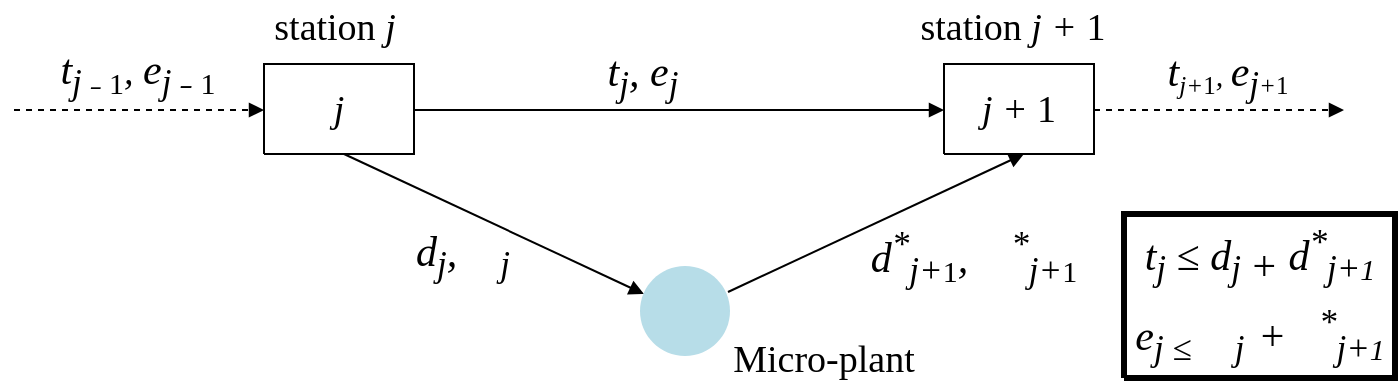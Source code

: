 <mxfile version="13.7.9" type="device"><diagram id="tXvN12axVd89JWTqOSuw" name="Page-1"><mxGraphModel dx="776" dy="595" grid="1" gridSize="10" guides="1" tooltips="1" connect="1" arrows="1" fold="1" page="1" pageScale="1" pageWidth="827" pageHeight="1169" math="0" shadow="0"><root><mxCell id="0"/><mxCell id="1" parent="0"/><mxCell id="TPerrukfrgjLcvw5JhhK-1" style="vsdxID=75;edgeStyle=none;startArrow=none;endArrow=block;startSize=5;endSize=5;spacingTop=0;spacingBottom=0;spacingLeft=0;spacingRight=0;verticalAlign=middle;html=1;labelBackgroundColor=#ffffff;rounded=0;" parent="1" edge="1"><mxGeometry relative="1" as="geometry"><mxPoint x="-1" as="offset"/><Array as="points"/><mxPoint x="264" y="678" as="sourcePoint"/><mxPoint x="530" y="678" as="targetPoint"/></mxGeometry></mxCell><mxCell id="TPerrukfrgjLcvw5JhhK-2" style="vsdxID=87;edgeStyle=none;startArrow=none;endArrow=block;startSize=5;endSize=5;spacingTop=0;spacingBottom=0;spacingLeft=0;spacingRight=0;verticalAlign=middle;html=1;labelBackgroundColor=#ffffff;rounded=0;" parent="1" edge="1"><mxGeometry relative="1" as="geometry"><Array as="points"/><mxPoint x="422" y="769" as="sourcePoint"/><mxPoint x="570" y="700" as="targetPoint"/></mxGeometry></mxCell><mxCell id="TPerrukfrgjLcvw5JhhK-3" style="vsdxID=86;edgeStyle=none;startArrow=none;endArrow=block;startSize=5;endSize=5;spacingTop=0;spacingBottom=0;spacingLeft=0;spacingRight=0;verticalAlign=middle;html=1;labelBackgroundColor=#ffffff;rounded=0;" parent="1" edge="1"><mxGeometry relative="1" as="geometry"><Array as="points"/><mxPoint x="230" y="700" as="sourcePoint"/><mxPoint x="380" y="770" as="targetPoint"/></mxGeometry></mxCell><mxCell id="TPerrukfrgjLcvw5JhhK-4" style="vsdxID=99;edgeStyle=none;dashed=1;startArrow=none;endArrow=block;startSize=5;endSize=5;spacingTop=0;spacingBottom=0;spacingLeft=0;spacingRight=0;verticalAlign=middle;html=1;labelBackgroundColor=#ffffff;rounded=0;" parent="1" edge="1"><mxGeometry relative="1" as="geometry"><mxPoint as="offset"/><Array as="points"/><mxPoint x="605" y="678" as="sourcePoint"/><mxPoint x="730" y="678" as="targetPoint"/></mxGeometry></mxCell><mxCell id="TPerrukfrgjLcvw5JhhK-5" style="vsdxID=101;edgeStyle=none;dashed=1;startArrow=none;endArrow=block;startSize=5;endSize=5;spacingTop=0;spacingBottom=0;spacingLeft=0;spacingRight=0;verticalAlign=middle;html=1;labelBackgroundColor=#ffffff;rounded=0;" parent="1" edge="1"><mxGeometry relative="1" as="geometry"><mxPoint as="offset"/><Array as="points"/><mxPoint x="65" y="678" as="sourcePoint"/><mxPoint x="190" y="678" as="targetPoint"/></mxGeometry></mxCell><mxCell id="TPerrukfrgjLcvw5JhhK-6" value="&lt;font style=&quot;font-size:19px;font-family:Times New Roman;color:#000000;direction:ltr;letter-spacing:0px;line-height:120%;opacity:1&quot;&gt;&lt;i&gt;j&lt;/i&gt;&lt;/font&gt;&lt;font style=&quot;font-size:19px;font-family:Monotype Corsiva;color:#000000;direction:ltr;letter-spacing:0px;line-height:120%;opacity:1&quot;&gt;&lt;br/&gt;&lt;/font&gt;" style="verticalAlign=middle;align=center;vsdxID=40;fillColor=#FFFFFF;gradientColor=none;shape=stencil(nZBLDoAgDERP0z3SIyjew0SURgSD+Lu9kMZoXLhwN9O+tukAlrNpJg1SzDH4QW/URgNYgZTkjA4UkwJUgGXng+6DX1zLfmoymdXo17xh5zmRJ6Q42BWCfc2oJfdAr+Yv+AP9Cb7OJ3H/2JG1HNGz/84klThPVCc=);labelBackgroundColor=none;rounded=0;html=1;whiteSpace=wrap;" parent="1" vertex="1"><mxGeometry x="190" y="655" width="75" height="45" as="geometry"/></mxCell><mxCell id="TPerrukfrgjLcvw5JhhK-7" value="&lt;font style=&quot;font-size:19px;font-family:Times New Roman;color:#000000;direction:ltr;letter-spacing:0px;line-height:120%;opacity:1&quot;&gt;&lt;i&gt;j + &lt;/i&gt;&lt;/font&gt;&lt;font style=&quot;font-size:19px;font-family:Times New Roman;color:#000000;direction:ltr;letter-spacing:0px;line-height:120%;opacity:1&quot;&gt;1&lt;/font&gt;&lt;font style=&quot;font-size:19px;font-family:Monotype Corsiva;color:#000000;direction:ltr;letter-spacing:0px;line-height:120%;opacity:1&quot;&gt;&lt;i&gt;&lt;br/&gt;&lt;/i&gt;&lt;/font&gt;" style="verticalAlign=middle;align=center;vsdxID=44;fillColor=#FFFFFF;gradientColor=none;shape=stencil(nZBLDoAgDERP0z3SIyjew0SURgSD+Lu9kMZoXLhwN9O+tukAlrNpJg1SzDH4QW/URgNYgZTkjA4UkwJUgGXng+6DX1zLfmoymdXo17xh5zmRJ6Q42BWCfc2oJfdAr+Yv+AP9Cb7OJ3H/2JG1HNGz/84klThPVCc=);labelBackgroundColor=none;rounded=0;html=1;whiteSpace=wrap;" parent="1" vertex="1"><mxGeometry x="530" y="655" width="75" height="45" as="geometry"/></mxCell><mxCell id="TPerrukfrgjLcvw5JhhK-8" style="vsdxID=51;fillColor=#b7dde8;gradientColor=none;shape=stencil(vVHLDsIgEPwajiQI6RfU+h8bu22JCGRB2/69kG1iazx58DazM/vIjjBtmiCi0CplCjecbZ8nYc5Ca+snJJsLEqYTph0C4Ujh4XvmEaqzont41gkL96naodXKrGF6YSfQtUi0OXXDVlqPfJNP6usotUhYbJIUMmQb/GGrAxpRljVycDBuc1hKM2LclX8/7H9nFfB+82Cd45T2+mcspcSRmu4F);labelBackgroundColor=none;rounded=0;html=1;whiteSpace=wrap;strokeColor=none;" parent="1" vertex="1"><mxGeometry x="378" y="756" width="45" height="45" as="geometry"/></mxCell><mxCell id="TPerrukfrgjLcvw5JhhK-9" value="&lt;font style=&quot;font-size: 19px ; font-family: &amp;#34;calibri&amp;#34; ; color: #000000 ; direction: ltr ; letter-spacing: 0px ; line-height: 120% ; opacity: 1&quot;&gt;Micro-plant&lt;br&gt;&lt;/font&gt;" style="verticalAlign=middle;align=center;vsdxID=74;fillColor=none;gradientColor=none;shape=stencil(nZBLDoAgDERP0z3SIyjew0SURgSD+Lu9kMZoXLhwN9O+tukAlrNpJg1SzDH4QW/URgNYgZTkjA4UkwJUgGXng+6DX1zLfmoymdXo17xh5zmRJ6Q42BWCfc2oJfdAr+Yv+AP9Cb7OJ3H/2JG1HNGz/84klThPVCc=);strokeColor=none;labelBackgroundColor=none;rounded=0;html=1;whiteSpace=wrap;" parent="1" vertex="1"><mxGeometry x="413" y="789" width="114" height="28" as="geometry"/></mxCell><mxCell id="TPerrukfrgjLcvw5JhhK-10" value="&lt;font style=&quot;font-size:19px;font-family:Calibri;color:#000000;direction:ltr;letter-spacing:0px;line-height:120%;opacity:1&quot;&gt;station &lt;/font&gt;&lt;font style=&quot;font-size:19px;font-family:Times New Roman;color:#000000;direction:ltr;letter-spacing:0px;line-height:120%;opacity:1&quot;&gt;&lt;i&gt;j&lt;/i&gt;&lt;/font&gt;&lt;font style=&quot;font-size:19px;font-family:Times New Roman;color:#000000;direction:ltr;letter-spacing:0px;line-height:120%;opacity:1&quot;&gt;&lt;i&gt;&lt;br/&gt;&lt;/i&gt;&lt;/font&gt;" style="verticalAlign=middle;align=center;vsdxID=80;fillColor=none;gradientColor=none;shape=stencil(nZBLDoAgDERP0z3SIyjew0SURgSD+Lu9kMZoXLhwN9O+tukAlrNpJg1SzDH4QW/URgNYgZTkjA4UkwJUgGXng+6DX1zLfmoymdXo17xh5zmRJ6Q42BWCfc2oJfdAr+Yv+AP9Cb7OJ3H/2JG1HNGz/84klThPVCc=);strokeColor=none;labelBackgroundColor=none;rounded=0;html=1;whiteSpace=wrap;" parent="1" vertex="1"><mxGeometry x="176" y="623" width="99" height="28" as="geometry"/></mxCell><mxCell id="TPerrukfrgjLcvw5JhhK-11" value="&lt;font style=&quot;font-size:19px;font-family:Calibri;color:#000000;direction:ltr;letter-spacing:0px;line-height:120%;opacity:1&quot;&gt;station &lt;/font&gt;&lt;font style=&quot;font-size:19px;font-family:Times New Roman;color:#000000;direction:ltr;letter-spacing:0px;line-height:120%;opacity:1&quot;&gt;&lt;i&gt;j + &lt;/i&gt;&lt;/font&gt;&lt;font style=&quot;font-size:19px;font-family:Times New Roman;color:#000000;direction:ltr;letter-spacing:0px;line-height:120%;opacity:1&quot;&gt;1&lt;/font&gt;&lt;font style=&quot;font-size:19px;font-family:Themed;color:#000000;direction:ltr;letter-spacing:0px;line-height:120%;opacity:1&quot;&gt;&lt;br/&gt;&lt;/font&gt;" style="verticalAlign=middle;align=center;vsdxID=84;fillColor=none;gradientColor=none;shape=stencil(nZBLDoAgDERP0z3SIyjew0SURgSD+Lu9kMZoXLhwN9O+tukAlrNpJg1SzDH4QW/URgNYgZTkjA4UkwJUgGXng+6DX1zLfmoymdXo17xh5zmRJ6Q42BWCfc2oJfdAr+Yv+AP9Cb7OJ3H/2JG1HNGz/84klThPVCc=);strokeColor=none;labelBackgroundColor=none;rounded=0;html=1;whiteSpace=wrap;" parent="1" vertex="1"><mxGeometry x="490" y="623" width="149" height="28" as="geometry"/></mxCell><mxCell id="TPerrukfrgjLcvw5JhhK-12" value="&lt;font style=&quot;font-size:21px;font-family:Times New Roman;color:#000000;direction:ltr;letter-spacing:0px;line-height:120%;opacity:1&quot;&gt;&lt;i&gt;t&lt;/i&gt;&lt;/font&gt;&lt;font style=&quot;font-size:21px;font-family:Times New Roman;color:#000000;direction:ltr;letter-spacing:0px;line-height:120%;opacity:1&quot;&gt;&lt;i&gt;&lt;sub&gt;j&lt;/sub&gt;&lt;/i&gt;&lt;/font&gt;&lt;font style=&quot;font-size:21px;font-family:Times New Roman;color:#000000;direction:ltr;letter-spacing:0px;line-height:120%;opacity:1&quot;&gt;&lt;i&gt;, &lt;/i&gt;&lt;/font&gt;&lt;font style=&quot;font-size:21px;font-family:Times New Roman;color:#000000;direction:ltr;letter-spacing:0px;line-height:120%;opacity:1&quot;&gt;&lt;i&gt;e&lt;/i&gt;&lt;/font&gt;&lt;font style=&quot;font-size:21px;font-family:Times New Roman;color:#000000;direction:ltr;letter-spacing:0px;line-height:120%;opacity:1&quot;&gt;&lt;i&gt;&lt;sub&gt;j&lt;/sub&gt;&lt;/i&gt;&lt;/font&gt;&lt;font style=&quot;font-size:21px;font-family:Times New Roman;color:#000000;direction:ltr;letter-spacing:0px;line-height:120%;opacity:1&quot;&gt;&lt;i&gt;&lt;br/&gt;&lt;/i&gt;&lt;/font&gt;" style="verticalAlign=middle;align=center;vsdxID=91;fillColor=none;gradientColor=none;shape=stencil(nZBLDoAgDERP0z3SIyjew0SURgSD+Lu9kMZoXLhwN9O+tukAlrNpJg1SzDH4QW/URgNYgZTkjA4UkwJUgGXng+6DX1zLfmoymdXo17xh5zmRJ6Q42BWCfc2oJfdAr+Yv+AP9Cb7OJ3H/2JG1HNGz/84klThPVCc=);strokeColor=none;labelBackgroundColor=none;rounded=0;html=1;whiteSpace=wrap;" parent="1" vertex="1"><mxGeometry x="350" y="648" width="59" height="28" as="geometry"/></mxCell><mxCell id="TPerrukfrgjLcvw5JhhK-13" value="&lt;font style=&quot;font-size:21px;font-family:Times New Roman;color:#000000;direction:ltr;letter-spacing:0px;line-height:120%;opacity:1&quot;&gt;&lt;i&gt;d&lt;/i&gt;&lt;/font&gt;&lt;font style=&quot;font-size:21px;font-family:Times New Roman;color:#000000;direction:ltr;letter-spacing:0px;line-height:120%;opacity:1&quot;&gt;&lt;i&gt;&lt;sub&gt;j&lt;/sub&gt;&lt;/i&gt;&lt;/font&gt;&lt;font style=&quot;font-size:21px;font-family:Times New Roman;color:#000000;direction:ltr;letter-spacing:0px;line-height:120%;opacity:1&quot;&gt;&lt;i&gt;, &lt;/i&gt;&lt;/font&gt;&lt;font style=&quot;font-size:21px;font-family:Symbol;color:#000000;direction:ltr;letter-spacing:0px;line-height:120%;opacity:1&quot;&gt;&lt;i&gt;&lt;/i&gt;&lt;/font&gt;&lt;font style=&quot;font-size:21px;font-family:Times New Roman;color:#000000;direction:ltr;letter-spacing:0px;line-height:120%;opacity:1&quot;&gt;&lt;i&gt;&lt;sub&gt;j&lt;/sub&gt;&lt;/i&gt;&lt;/font&gt;&lt;font style=&quot;font-size:21px;font-family:Times New Roman;color:#000000;direction:ltr;letter-spacing:0px;line-height:120%;opacity:1&quot;&gt;&lt;i&gt;&lt;br/&gt;&lt;/i&gt;&lt;/font&gt;" style="verticalAlign=middle;align=center;vsdxID=95;fillColor=none;gradientColor=none;shape=stencil(nZBLDoAgDERP0z3SIyjew0SURgSD+Lu9kMZoXLhwN9O+tukAlrNpJg1SzDH4QW/URgNYgZTkjA4UkwJUgGXng+6DX1zLfmoymdXo17xh5zmRJ6Q42BWCfc2oJfdAr+Yv+AP9Cb7OJ3H/2JG1HNGz/84klThPVCc=);strokeColor=none;labelBackgroundColor=none;rounded=0;html=1;whiteSpace=wrap;" parent="1" vertex="1"><mxGeometry x="260" y="738" width="59" height="28" as="geometry"/></mxCell><mxCell id="TPerrukfrgjLcvw5JhhK-14" value="&lt;font style=&quot;font-size: 21px ; font-family: &amp;#34;times new roman&amp;#34; ; color: #000000 ; direction: ltr ; letter-spacing: 0px ; line-height: 120% ; opacity: 1&quot;&gt;&lt;i&gt;d&lt;/i&gt;&lt;/font&gt;&lt;font style=&quot;font-size: 21px ; font-family: &amp;#34;times new roman&amp;#34; ; color: #000000 ; direction: ltr ; letter-spacing: 0px ; line-height: 120% ; opacity: 1&quot;&gt;&lt;i&gt;&lt;sup&gt;*&lt;/sup&gt;&lt;/i&gt;&lt;/font&gt;&lt;font style=&quot;font-size: 21px ; font-family: &amp;#34;times new roman&amp;#34; ; color: #000000 ; direction: ltr ; letter-spacing: 0px ; line-height: 120% ; opacity: 1&quot;&gt;&lt;i&gt;&lt;sub&gt;j+&lt;/sub&gt;&lt;/i&gt;&lt;/font&gt;&lt;font style=&quot;font-size: 21px ; font-family: &amp;#34;times new roman&amp;#34; ; color: #000000 ; direction: ltr ; letter-spacing: 0px ; line-height: 120% ; opacity: 1&quot; size=&quot;1&quot;&gt;&lt;sub style=&quot;font-size: 15px&quot;&gt;1&lt;/sub&gt;&lt;/font&gt;&lt;font style=&quot;font-size: 21px ; font-family: &amp;#34;times new roman&amp;#34; ; color: #000000 ; direction: ltr ; letter-spacing: 0px ; line-height: 120% ; opacity: 1&quot;&gt;&lt;i&gt;, &lt;/i&gt;&lt;/font&gt;&lt;font style=&quot;font-size: 21px ; font-family: &amp;#34;symbol&amp;#34; ; color: #000000 ; direction: ltr ; letter-spacing: 0px ; line-height: 120% ; opacity: 1&quot;&gt;&lt;i&gt;&lt;/i&gt;&lt;/font&gt;&lt;font style=&quot;font-size: 21px ; font-family: &amp;#34;symbol&amp;#34; ; color: #000000 ; direction: ltr ; letter-spacing: 0px ; line-height: 120% ; opacity: 1&quot;&gt;&lt;i&gt;&lt;sup&gt;*&lt;/sup&gt;&lt;/i&gt;&lt;/font&gt;&lt;font style=&quot;font-size: 21px ; font-family: &amp;#34;times new roman&amp;#34; ; color: #000000 ; direction: ltr ; letter-spacing: 0px ; line-height: 120% ; opacity: 1&quot;&gt;&lt;i&gt;&lt;sub&gt;j&lt;/sub&gt;&lt;/i&gt;&lt;/font&gt;&lt;font style=&quot;font-size: 21px ; font-family: &amp;#34;times new roman&amp;#34; ; color: #000000 ; direction: ltr ; letter-spacing: 0px ; line-height: 120% ; opacity: 1&quot;&gt;&lt;i&gt;&lt;sub&gt;+&lt;/sub&gt;&lt;/i&gt;&lt;/font&gt;&lt;font style=&quot;font-size: 21px ; font-family: &amp;#34;times new roman&amp;#34; ; color: #000000 ; direction: ltr ; letter-spacing: 0px ; line-height: 120% ; opacity: 1&quot; size=&quot;1&quot;&gt;&lt;sub style=&quot;font-size: 15px&quot;&gt;1&lt;/sub&gt;&lt;/font&gt;&lt;font style=&quot;font-size: 21px ; font-family: &amp;#34;times new roman&amp;#34; ; color: #000000 ; direction: ltr ; letter-spacing: 0px ; line-height: 120% ; opacity: 1&quot;&gt;&lt;i&gt;&lt;br&gt;&lt;/i&gt;&lt;/font&gt;" style="verticalAlign=middle;align=center;vsdxID=97;fillColor=none;gradientColor=none;shape=stencil(nZBLDoAgDERP0z3SIyjew0SURgSD+Lu9kMZoXLhwN9O+tukAlrNpJg1SzDH4QW/URgNYgZTkjA4UkwJUgGXng+6DX1zLfmoymdXo17xh5zmRJ6Q42BWCfc2oJfdAr+Yv+AP9Cb7OJ3H/2JG1HNGz/84klThPVCc=);strokeColor=none;labelBackgroundColor=none;rounded=0;html=1;whiteSpace=wrap;" parent="1" vertex="1"><mxGeometry x="480" y="738" width="130" height="28" as="geometry"/></mxCell><mxCell id="TPerrukfrgjLcvw5JhhK-15" value="&lt;font style=&quot;font-size: 21px ; font-family: &amp;#34;times new roman&amp;#34; ; color: #000000 ; direction: ltr ; letter-spacing: 0px ; line-height: 120% ; opacity: 1&quot;&gt;&lt;i&gt;t&lt;/i&gt;&lt;/font&gt;&lt;font style=&quot;font-size: 15px ; font-family: &amp;#34;times new roman&amp;#34; ; color: rgb(0 , 0 , 0) ; direction: ltr ; letter-spacing: 0px ; line-height: 120% ; opacity: 1&quot;&gt;&lt;i&gt;&lt;sub&gt;j+&lt;/sub&gt;&lt;/i&gt;&lt;/font&gt;&lt;font style=&quot;font-size: 15px ; font-family: &amp;#34;times new roman&amp;#34; ; color: rgb(0 , 0 , 0) ; direction: ltr ; letter-spacing: 0px ; line-height: 120% ; opacity: 1&quot;&gt;&lt;sub&gt;1&lt;/sub&gt;&lt;/font&gt;&lt;font style=&quot;font-size: 15px ; font-family: &amp;#34;times new roman&amp;#34; ; color: rgb(0 , 0 , 0) ; direction: ltr ; letter-spacing: 0px ; line-height: 120% ; opacity: 1&quot;&gt;&lt;i&gt;, &lt;/i&gt;&lt;/font&gt;&lt;font style=&quot;font-size: 21px ; font-family: &amp;#34;times new roman&amp;#34; ; color: #000000 ; direction: ltr ; letter-spacing: 0px ; line-height: 120% ; opacity: 1&quot;&gt;&lt;i&gt;e&lt;/i&gt;&lt;/font&gt;&lt;font style=&quot;font-size: 21px ; font-family: &amp;#34;times new roman&amp;#34; ; color: #000000 ; direction: ltr ; letter-spacing: 0px ; line-height: 120% ; opacity: 1&quot;&gt;&lt;i&gt;&lt;sub&gt;j&lt;/sub&gt;&lt;/i&gt;&lt;/font&gt;&lt;font style=&quot;font-size: 15px ; font-family: &amp;#34;times new roman&amp;#34; ; color: rgb(0 , 0 , 0) ; direction: ltr ; letter-spacing: 0px ; line-height: 120% ; opacity: 1&quot;&gt;&lt;i&gt;&lt;sub&gt;+&lt;/sub&gt;&lt;/i&gt;&lt;/font&gt;&lt;font style=&quot;font-size: 15px ; font-family: &amp;#34;times new roman&amp;#34; ; color: rgb(0 , 0 , 0) ; direction: ltr ; letter-spacing: 0px ; line-height: 120% ; opacity: 1&quot;&gt;&lt;sub&gt;1&lt;/sub&gt;&lt;/font&gt;&lt;font style=&quot;font-size: 15px ; font-family: &amp;#34;times new roman&amp;#34; ; color: rgb(0 , 0 , 0) ; direction: ltr ; letter-spacing: 0px ; line-height: 120% ; opacity: 1&quot;&gt;&lt;i&gt;&lt;br&gt;&lt;/i&gt;&lt;/font&gt;" style="verticalAlign=middle;align=center;vsdxID=98;fillColor=none;gradientColor=none;shape=stencil(nZBLDoAgDERP0z3SIyjew0SURgSD+Lu9kMZoXLhwN9O+tukAlrNpJg1SzDH4QW/URgNYgZTkjA4UkwJUgGXng+6DX1zLfmoymdXo17xh5zmRJ6Q42BWCfc2oJfdAr+Yv+AP9Cb7OJ3H/2JG1HNGz/84klThPVCc=);strokeColor=none;labelBackgroundColor=none;rounded=0;html=1;whiteSpace=wrap;" parent="1" vertex="1"><mxGeometry x="630" y="648" width="84" height="28" as="geometry"/></mxCell><mxCell id="TPerrukfrgjLcvw5JhhK-16" value="&lt;font style=&quot;font-size: 21px ; font-family: &amp;#34;times new roman&amp;#34; ; color: #000000 ; direction: ltr ; letter-spacing: 0px ; line-height: 120% ; opacity: 1&quot;&gt;&lt;i&gt;t&lt;/i&gt;&lt;/font&gt;&lt;font style=&quot;font-size: 21px ; font-family: &amp;#34;times new roman&amp;#34; ; color: #000000 ; direction: ltr ; letter-spacing: 0px ; line-height: 120% ; opacity: 1&quot;&gt;&lt;i&gt;&lt;sub&gt;j &lt;/sub&gt;&lt;/i&gt;&lt;/font&gt;&lt;font style=&quot;font-size: 19px ; font-family: &amp;#34;times new roman&amp;#34; ; color: rgb(0 , 0 , 0) ; direction: ltr ; letter-spacing: 0px ; line-height: 120% ; opacity: 1&quot;&gt;&lt;i&gt;&lt;sub&gt;˗ &lt;/sub&gt;&lt;/i&gt;&lt;/font&gt;&lt;font style=&quot;font-size: 19px ; font-family: &amp;#34;times new roman&amp;#34; ; color: rgb(0 , 0 , 0) ; direction: ltr ; letter-spacing: 0px ; line-height: 120% ; opacity: 1&quot; size=&quot;1&quot;&gt;&lt;sub style=&quot;font-size: 15px&quot;&gt;1&lt;/sub&gt;&lt;/font&gt;&lt;font style=&quot;font-size: 19px ; font-family: &amp;#34;times new roman&amp;#34; ; color: rgb(0 , 0 , 0) ; direction: ltr ; letter-spacing: 0px ; line-height: 120% ; opacity: 1&quot;&gt;&lt;i&gt;, &lt;/i&gt;&lt;/font&gt;&lt;font style=&quot;font-size: 21px ; font-family: &amp;#34;times new roman&amp;#34; ; color: #000000 ; direction: ltr ; letter-spacing: 0px ; line-height: 120% ; opacity: 1&quot;&gt;&lt;i&gt;e&lt;/i&gt;&lt;/font&gt;&lt;font style=&quot;font-size: 21px ; font-family: &amp;#34;times new roman&amp;#34; ; color: #000000 ; direction: ltr ; letter-spacing: 0px ; line-height: 120% ; opacity: 1&quot;&gt;&lt;i&gt;&lt;sub&gt;j&lt;/sub&gt;&lt;/i&gt;&lt;/font&gt;&lt;font style=&quot;font-size: 21px ; font-family: &amp;#34;times new roman&amp;#34; ; color: #000000 ; direction: ltr ; letter-spacing: 0px ; line-height: 120% ; opacity: 1&quot;&gt;&lt;i&gt;&lt;sub&gt; ˗ &lt;/sub&gt;&lt;/i&gt;&lt;/font&gt;&lt;font style=&quot;font-size: 21px ; font-family: &amp;#34;times new roman&amp;#34; ; color: #000000 ; direction: ltr ; letter-spacing: 0px ; line-height: 120% ; opacity: 1&quot; size=&quot;1&quot;&gt;&lt;sub style=&quot;font-size: 15px&quot;&gt;1&lt;/sub&gt;&lt;/font&gt;&lt;font style=&quot;font-size: 21px ; font-family: &amp;#34;times new roman&amp;#34; ; color: #000000 ; direction: ltr ; letter-spacing: 0px ; line-height: 120% ; opacity: 1&quot;&gt;&lt;i&gt;&lt;br&gt;&lt;/i&gt;&lt;/font&gt;" style="verticalAlign=middle;align=center;vsdxID=100;fillColor=none;gradientColor=none;shape=stencil(nZBLDoAgDERP0z3SIyjew0SURgSD+Lu9kMZoXLhwN9O+tukAlrNpJg1SzDH4QW/URgNYgZTkjA4UkwJUgGXng+6DX1zLfmoymdXo17xh5zmRJ6Q42BWCfc2oJfdAr+Yv+AP9Cb7OJ3H/2JG1HNGz/84klThPVCc=);strokeColor=none;labelBackgroundColor=none;rounded=0;html=1;whiteSpace=wrap;" parent="1" vertex="1"><mxGeometry x="80" y="648" width="94" height="28" as="geometry"/></mxCell><mxCell id="pKhLJi8QEpRMnkwdUuqG-2" value="&lt;div&gt;&lt;i&gt;&lt;font style=&quot;font-size: 21px ; font-family: &amp;#34;times new roman&amp;#34; ; color: #000000 ; direction: ltr ; letter-spacing: 0px ; line-height: 120% ; opacity: 1&quot;&gt;t&lt;/font&gt;&lt;font style=&quot;font-size: 21px ; font-family: &amp;#34;times new roman&amp;#34; ; color: #000000 ; direction: ltr ; letter-spacing: 0px ; line-height: 120% ; opacity: 1&quot;&gt;&lt;sub&gt;j&lt;/sub&gt;&lt;/font&gt;&lt;font style=&quot;font-size: 21px ; font-family: &amp;#34;times new roman&amp;#34; ; color: #000000 ; direction: ltr ; letter-spacing: 0px ; line-height: 120% ; opacity: 1&quot;&gt; &lt;/font&gt;&lt;font style=&quot;font-size: 21px ; font-family: &amp;#34;times new roman&amp;#34; ; color: #000000 ; direction: ltr ; letter-spacing: 0px ; line-height: 120% ; opacity: 1&quot;&gt;&lt;span class=&quot;st&quot;&gt;≤ &lt;/span&gt;&lt;/font&gt;&lt;font style=&quot;font-size: 21px ; font-family: &amp;#34;times new roman&amp;#34; ; color: #000000 ; direction: ltr ; letter-spacing: 0px ; line-height: 120% ; opacity: 1&quot;&gt;d&lt;/font&gt;&lt;font style=&quot;font-size: 21px ; font-family: &amp;#34;times new roman&amp;#34; ; color: #000000 ; direction: ltr ; letter-spacing: 0px ; line-height: 120% ; opacity: 1&quot;&gt;&lt;sub&gt;j &lt;/sub&gt;&lt;/font&gt;&lt;/i&gt;&lt;i&gt;&lt;font style=&quot;font-size: 21px ; font-family: &amp;#34;times new roman&amp;#34; ; color: #000000 ; direction: ltr ; letter-spacing: 0px ; line-height: 120% ; opacity: 1&quot;&gt;&lt;sub&gt;&lt;i&gt;&lt;font style=&quot;font-size: 21px ; font-family: &amp;#34;times new roman&amp;#34; ; color: #000000 ; direction: ltr ; letter-spacing: 0px ; line-height: 120% ; opacity: 1&quot;&gt;+&lt;/font&gt;&lt;/i&gt;&lt;/sub&gt;&lt;/font&gt;&lt;font style=&quot;font-size: 21px ; font-family: &amp;#34;times new roman&amp;#34; ; color: #000000 ; direction: ltr ; letter-spacing: 0px ; line-height: 120% ; opacity: 1&quot;&gt; d&lt;/font&gt;&lt;font style=&quot;font-size: 21px ; font-family: &amp;#34;times new roman&amp;#34; ; color: #000000 ; direction: ltr ; letter-spacing: 0px ; line-height: 120% ; opacity: 1&quot;&gt;&lt;sup&gt;*&lt;/sup&gt;&lt;/font&gt;&lt;font style=&quot;font-size: 21px ; font-family: &amp;#34;times new roman&amp;#34; ; color: #000000 ; direction: ltr ; letter-spacing: 0px ; line-height: 120% ; opacity: 1&quot;&gt;&lt;sub&gt;j+&lt;/sub&gt;&lt;/font&gt;&lt;font style=&quot;font-size: 21px ; font-family: &amp;#34;times new roman&amp;#34; ; color: #000000 ; direction: ltr ; letter-spacing: 0px ; line-height: 120% ; opacity: 1&quot; size=&quot;1&quot;&gt;&lt;sub style=&quot;font-size: 15px&quot;&gt;1&lt;/sub&gt;&lt;/font&gt;&lt;/i&gt;&lt;/div&gt;&lt;div&gt;&lt;i&gt;&lt;font style=&quot;font-size: 21px ; font-family: &amp;#34;times new roman&amp;#34; ; color: #000000 ; direction: ltr ; letter-spacing: 0px ; line-height: 120% ; opacity: 1&quot;&gt; &lt;/font&gt;&lt;font style=&quot;font-size: 21px ; font-family: &amp;#34;times new roman&amp;#34; ; color: #000000 ; direction: ltr ; letter-spacing: 0px ; line-height: 120% ; opacity: 1&quot;&gt;e&lt;/font&gt;&lt;font style=&quot;font-size: 21px ; font-family: &amp;#34;times new roman&amp;#34; ; color: #000000 ; direction: ltr ; letter-spacing: 0px ; line-height: 120% ; opacity: 1&quot;&gt;&lt;sub&gt;j &lt;/sub&gt;&lt;/font&gt;&lt;font style=&quot;font-size: 21px ; font-family: &amp;#34;times new roman&amp;#34; ; color: #000000 ; direction: ltr ; letter-spacing: 0px ; line-height: 120% ; opacity: 1&quot;&gt;&lt;sub&gt;&lt;span class=&quot;st&quot;&gt;≤&lt;/span&gt;&lt;/sub&gt;&lt;/font&gt;&lt;font style=&quot;font-size: 21px ; font-family: &amp;#34;symbol&amp;#34; ; color: #000000 ; direction: ltr ; letter-spacing: 0px ; line-height: 120% ; opacity: 1&quot;&gt; &lt;/font&gt;&lt;font style=&quot;font-size: 21px ; font-family: &amp;#34;times new roman&amp;#34; ; color: #000000 ; direction: ltr ; letter-spacing: 0px ; line-height: 120% ; opacity: 1&quot;&gt;&lt;sub&gt;j&lt;/sub&gt;&lt;/font&gt;&amp;nbsp; &lt;/i&gt;&lt;i&gt;&lt;font style=&quot;font-size: 21px ; font-family: &amp;#34;times new roman&amp;#34; ; color: #000000 ; direction: ltr ; letter-spacing: 0px ; line-height: 120% ; opacity: 1&quot;&gt;+&lt;/font&gt;&lt;/i&gt;&lt;i&gt;&lt;font style=&quot;font-size: 21px ; font-family: &amp;#34;symbol&amp;#34; ; color: #000000 ; direction: ltr ; letter-spacing: 0px ; line-height: 120% ; opacity: 1&quot;&gt;&lt;/font&gt;&lt;font style=&quot;font-size: 21px ; font-family: &amp;#34;symbol&amp;#34; ; color: #000000 ; direction: ltr ; letter-spacing: 0px ; line-height: 120% ; opacity: 1&quot;&gt;&lt;sup&gt;*&lt;/sup&gt;&lt;/font&gt;&lt;font style=&quot;font-size: 21px ; font-family: &amp;#34;times new roman&amp;#34; ; color: #000000 ; direction: ltr ; letter-spacing: 0px ; line-height: 120% ; opacity: 1&quot;&gt;&lt;sub&gt;j&lt;/sub&gt;&lt;/font&gt;&lt;font style=&quot;font-size: 21px ; font-family: &amp;#34;times new roman&amp;#34; ; color: #000000 ; direction: ltr ; letter-spacing: 0px ; line-height: 120% ; opacity: 1&quot;&gt;&lt;sub&gt;+&lt;/sub&gt;&lt;/font&gt;&lt;font style=&quot;font-size: 21px ; font-family: &amp;#34;times new roman&amp;#34; ; color: #000000 ; direction: ltr ; letter-spacing: 0px ; line-height: 120% ; opacity: 1&quot; size=&quot;1&quot;&gt;&lt;sub style=&quot;font-size: 15px&quot;&gt;1&lt;/sub&gt;&lt;/font&gt;&lt;/i&gt;&lt;/div&gt;" style="verticalAlign=middle;align=center;vsdxID=91;fillColor=none;gradientColor=none;shape=stencil(nZBLDoAgDERP0z3SIyjew0SURgSD+Lu9kMZoXLhwN9O+tukAlrNpJg1SzDH4QW/URgNYgZTkjA4UkwJUgGXng+6DX1zLfmoymdXo17xh5zmRJ6Q42BWCfc2oJfdAr+Yv+AP9Cb7OJ3H/2JG1HNGz/84klThPVCc=);labelBackgroundColor=none;rounded=0;html=1;whiteSpace=wrap;strokeWidth=3;" parent="1" vertex="1"><mxGeometry x="620" y="730" width="135.5" height="82" as="geometry"/></mxCell></root></mxGraphModel></diagram></mxfile>